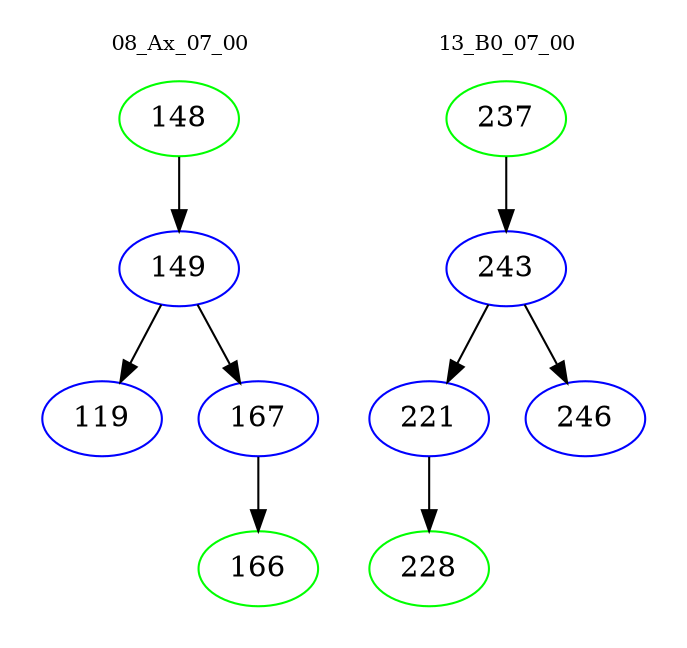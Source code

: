 digraph{
subgraph cluster_0 {
color = white
label = "08_Ax_07_00";
fontsize=10;
T0_148 [label="148", color="green"]
T0_148 -> T0_149 [color="black"]
T0_149 [label="149", color="blue"]
T0_149 -> T0_119 [color="black"]
T0_119 [label="119", color="blue"]
T0_149 -> T0_167 [color="black"]
T0_167 [label="167", color="blue"]
T0_167 -> T0_166 [color="black"]
T0_166 [label="166", color="green"]
}
subgraph cluster_1 {
color = white
label = "13_B0_07_00";
fontsize=10;
T1_237 [label="237", color="green"]
T1_237 -> T1_243 [color="black"]
T1_243 [label="243", color="blue"]
T1_243 -> T1_221 [color="black"]
T1_221 [label="221", color="blue"]
T1_221 -> T1_228 [color="black"]
T1_228 [label="228", color="green"]
T1_243 -> T1_246 [color="black"]
T1_246 [label="246", color="blue"]
}
}
